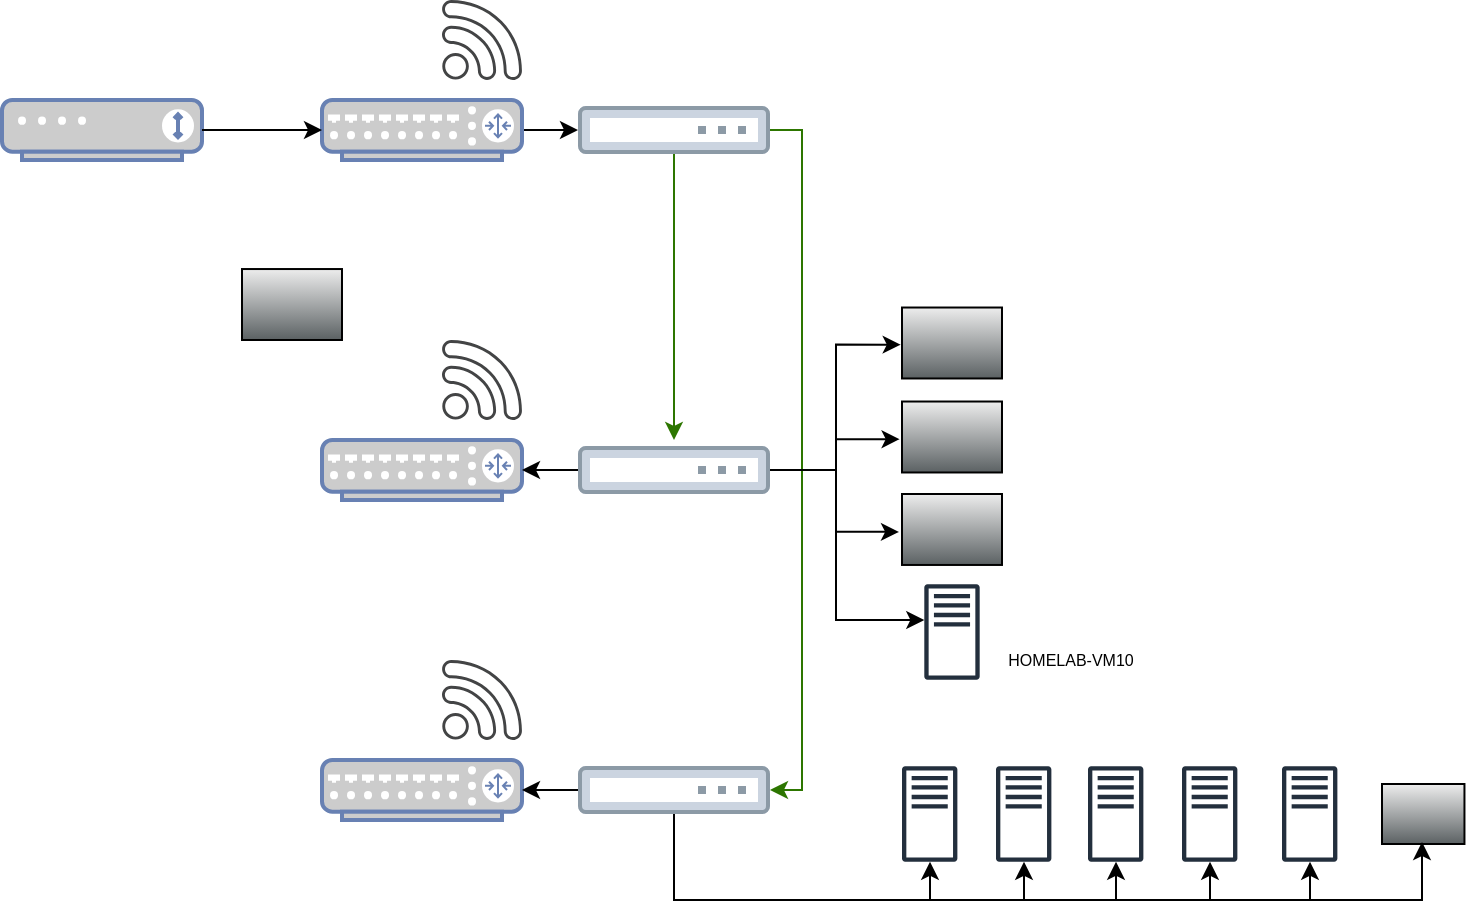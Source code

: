 <mxfile version="28.2.0">
  <diagram name="Page-1" id="qgcxL-gFeJdS697_Zm7y">
    <mxGraphModel dx="826" dy="441" grid="1" gridSize="10" guides="1" tooltips="1" connect="1" arrows="1" fold="1" page="1" pageScale="1" pageWidth="827" pageHeight="1169" math="0" shadow="0">
      <root>
        <mxCell id="0" />
        <mxCell id="1" parent="0" />
        <mxCell id="uwgm3difZ7p0GY9IQW5H-5" value="" style="fontColor=#0066CC;verticalAlign=top;verticalLabelPosition=bottom;labelPosition=center;align=center;html=1;outlineConnect=0;fillColor=#CCCCCC;strokeColor=#6881B3;gradientColor=none;gradientDirection=north;strokeWidth=2;shape=mxgraph.networks.modem;" vertex="1" parent="1">
          <mxGeometry x="30" y="210" width="100" height="30" as="geometry" />
        </mxCell>
        <mxCell id="uwgm3difZ7p0GY9IQW5H-19" style="edgeStyle=orthogonalEdgeStyle;rounded=0;orthogonalLoop=1;jettySize=auto;html=1;entryX=0;entryY=0.5;entryDx=0;entryDy=0;" edge="1" parent="1" source="uwgm3difZ7p0GY9IQW5H-7" target="uwgm3difZ7p0GY9IQW5H-9">
          <mxGeometry relative="1" as="geometry" />
        </mxCell>
        <mxCell id="uwgm3difZ7p0GY9IQW5H-7" value="" style="fontColor=#0066CC;verticalAlign=top;verticalLabelPosition=bottom;labelPosition=center;align=center;html=1;outlineConnect=0;fillColor=#CCCCCC;strokeColor=#6881B3;gradientColor=none;gradientDirection=north;strokeWidth=2;shape=mxgraph.networks.router;" vertex="1" parent="1">
          <mxGeometry x="190" y="210" width="100" height="30" as="geometry" />
        </mxCell>
        <mxCell id="uwgm3difZ7p0GY9IQW5H-20" style="edgeStyle=orthogonalEdgeStyle;rounded=0;orthogonalLoop=1;jettySize=auto;html=1;fillColor=#60a917;strokeColor=#2D7600;" edge="1" parent="1" source="uwgm3difZ7p0GY9IQW5H-9">
          <mxGeometry relative="1" as="geometry">
            <mxPoint x="366" y="380" as="targetPoint" />
          </mxGeometry>
        </mxCell>
        <mxCell id="uwgm3difZ7p0GY9IQW5H-23" style="edgeStyle=orthogonalEdgeStyle;rounded=0;orthogonalLoop=1;jettySize=auto;html=1;entryX=1;entryY=0.5;entryDx=0;entryDy=0;fillColor=#60a917;strokeColor=#2D7600;" edge="1" parent="1" source="uwgm3difZ7p0GY9IQW5H-9" target="uwgm3difZ7p0GY9IQW5H-13">
          <mxGeometry relative="1" as="geometry">
            <Array as="points">
              <mxPoint x="430" y="225" />
              <mxPoint x="430" y="555" />
            </Array>
          </mxGeometry>
        </mxCell>
        <mxCell id="uwgm3difZ7p0GY9IQW5H-9" value="" style="image;aspect=fixed;perimeter=ellipsePerimeter;html=1;align=center;fontSize=12;verticalAlign=top;fontColor=#364149;shadow=0;dashed=0;image=img/lib/cumulus/switch_bare_metal_empty.svg;" vertex="1" parent="1">
          <mxGeometry x="318" y="213" width="96" height="24" as="geometry" />
        </mxCell>
        <mxCell id="uwgm3difZ7p0GY9IQW5H-10" value="" style="fontColor=#0066CC;verticalAlign=top;verticalLabelPosition=bottom;labelPosition=center;align=center;html=1;outlineConnect=0;fillColor=#CCCCCC;strokeColor=#6881B3;gradientColor=none;gradientDirection=north;strokeWidth=2;shape=mxgraph.networks.router;" vertex="1" parent="1">
          <mxGeometry x="190" y="380" width="100" height="30" as="geometry" />
        </mxCell>
        <mxCell id="uwgm3difZ7p0GY9IQW5H-11" value="" style="fontColor=#0066CC;verticalAlign=top;verticalLabelPosition=bottom;labelPosition=center;align=center;html=1;outlineConnect=0;fillColor=#CCCCCC;strokeColor=#6881B3;gradientColor=none;gradientDirection=north;strokeWidth=2;shape=mxgraph.networks.router;" vertex="1" parent="1">
          <mxGeometry x="190" y="540" width="100" height="30" as="geometry" />
        </mxCell>
        <mxCell id="uwgm3difZ7p0GY9IQW5H-41" style="edgeStyle=orthogonalEdgeStyle;rounded=0;orthogonalLoop=1;jettySize=auto;html=1;exitX=1;exitY=0.5;exitDx=0;exitDy=0;" edge="1" parent="1" source="uwgm3difZ7p0GY9IQW5H-12" target="uwgm3difZ7p0GY9IQW5H-40">
          <mxGeometry relative="1" as="geometry">
            <Array as="points">
              <mxPoint x="447" y="395" />
              <mxPoint x="447" y="470" />
            </Array>
          </mxGeometry>
        </mxCell>
        <mxCell id="uwgm3difZ7p0GY9IQW5H-12" value="" style="image;aspect=fixed;perimeter=ellipsePerimeter;html=1;align=center;fontSize=12;verticalAlign=top;fontColor=#364149;shadow=0;dashed=0;image=img/lib/cumulus/switch_bare_metal_empty.svg;" vertex="1" parent="1">
          <mxGeometry x="318" y="383" width="96" height="24" as="geometry" />
        </mxCell>
        <mxCell id="uwgm3difZ7p0GY9IQW5H-24" style="edgeStyle=orthogonalEdgeStyle;rounded=0;orthogonalLoop=1;jettySize=auto;html=1;" edge="1" parent="1" source="uwgm3difZ7p0GY9IQW5H-13" target="uwgm3difZ7p0GY9IQW5H-11">
          <mxGeometry relative="1" as="geometry" />
        </mxCell>
        <mxCell id="uwgm3difZ7p0GY9IQW5H-49" style="edgeStyle=orthogonalEdgeStyle;rounded=0;orthogonalLoop=1;jettySize=auto;html=1;" edge="1" parent="1" source="uwgm3difZ7p0GY9IQW5H-13" target="uwgm3difZ7p0GY9IQW5H-42">
          <mxGeometry relative="1" as="geometry">
            <Array as="points">
              <mxPoint x="366" y="610" />
              <mxPoint x="494" y="610" />
            </Array>
          </mxGeometry>
        </mxCell>
        <mxCell id="uwgm3difZ7p0GY9IQW5H-50" style="edgeStyle=orthogonalEdgeStyle;rounded=0;orthogonalLoop=1;jettySize=auto;html=1;exitX=0.5;exitY=1;exitDx=0;exitDy=0;" edge="1" parent="1" source="uwgm3difZ7p0GY9IQW5H-13" target="uwgm3difZ7p0GY9IQW5H-44">
          <mxGeometry relative="1" as="geometry">
            <Array as="points">
              <mxPoint x="366" y="610" />
              <mxPoint x="541" y="610" />
            </Array>
          </mxGeometry>
        </mxCell>
        <mxCell id="uwgm3difZ7p0GY9IQW5H-51" style="edgeStyle=orthogonalEdgeStyle;rounded=0;orthogonalLoop=1;jettySize=auto;html=1;" edge="1" parent="1" source="uwgm3difZ7p0GY9IQW5H-13" target="uwgm3difZ7p0GY9IQW5H-45">
          <mxGeometry relative="1" as="geometry">
            <Array as="points">
              <mxPoint x="366" y="610" />
              <mxPoint x="587" y="610" />
            </Array>
          </mxGeometry>
        </mxCell>
        <mxCell id="uwgm3difZ7p0GY9IQW5H-52" style="edgeStyle=orthogonalEdgeStyle;rounded=0;orthogonalLoop=1;jettySize=auto;html=1;" edge="1" parent="1" source="uwgm3difZ7p0GY9IQW5H-13" target="uwgm3difZ7p0GY9IQW5H-46">
          <mxGeometry relative="1" as="geometry">
            <Array as="points">
              <mxPoint x="366" y="610" />
              <mxPoint x="634" y="610" />
            </Array>
          </mxGeometry>
        </mxCell>
        <mxCell id="uwgm3difZ7p0GY9IQW5H-56" style="edgeStyle=orthogonalEdgeStyle;rounded=0;orthogonalLoop=1;jettySize=auto;html=1;" edge="1" parent="1" source="uwgm3difZ7p0GY9IQW5H-13" target="uwgm3difZ7p0GY9IQW5H-55">
          <mxGeometry relative="1" as="geometry">
            <Array as="points">
              <mxPoint x="366" y="610" />
              <mxPoint x="684" y="610" />
            </Array>
          </mxGeometry>
        </mxCell>
        <mxCell id="uwgm3difZ7p0GY9IQW5H-13" value="" style="image;aspect=fixed;perimeter=ellipsePerimeter;html=1;align=center;fontSize=12;verticalAlign=top;fontColor=#364149;shadow=0;dashed=0;image=img/lib/cumulus/switch_bare_metal_empty.svg;" vertex="1" parent="1">
          <mxGeometry x="318" y="543" width="96" height="24" as="geometry" />
        </mxCell>
        <mxCell id="uwgm3difZ7p0GY9IQW5H-14" style="edgeStyle=orthogonalEdgeStyle;rounded=0;orthogonalLoop=1;jettySize=auto;html=1;entryX=0;entryY=0.5;entryDx=0;entryDy=0;entryPerimeter=0;" edge="1" parent="1" source="uwgm3difZ7p0GY9IQW5H-5" target="uwgm3difZ7p0GY9IQW5H-7">
          <mxGeometry relative="1" as="geometry" />
        </mxCell>
        <mxCell id="uwgm3difZ7p0GY9IQW5H-18" style="edgeStyle=orthogonalEdgeStyle;rounded=0;orthogonalLoop=1;jettySize=auto;html=1;entryX=1;entryY=0.5;entryDx=0;entryDy=0;entryPerimeter=0;" edge="1" parent="1" source="uwgm3difZ7p0GY9IQW5H-12" target="uwgm3difZ7p0GY9IQW5H-10">
          <mxGeometry relative="1" as="geometry" />
        </mxCell>
        <mxCell id="uwgm3difZ7p0GY9IQW5H-25" value="" style="shape=mxgraph.networks2.icon;aspect=fixed;fillColor=#EDEDED;strokeColor=#000000;gradientColor=#5B6163;network2IconShadow=1;network2bgFillColor=none;labelPosition=center;verticalLabelPosition=bottom;align=center;verticalAlign=top;network2Icon=mxgraph.networks2.pc;network2IconYOffset=-0.059;network2IconW=1.0;network2IconH=0.71;" vertex="1" parent="1">
          <mxGeometry x="480" y="313.76" width="49.995" height="35.48" as="geometry" />
        </mxCell>
        <mxCell id="uwgm3difZ7p0GY9IQW5H-26" value="" style="shape=mxgraph.networks2.icon;aspect=fixed;fillColor=#EDEDED;strokeColor=#000000;gradientColor=#5B6163;network2IconShadow=1;network2bgFillColor=none;labelPosition=center;verticalLabelPosition=bottom;align=center;verticalAlign=top;network2Icon=mxgraph.networks2.pc;network2IconYOffset=-0.059;network2IconW=1.0;network2IconH=0.71;" vertex="1" parent="1">
          <mxGeometry x="480" y="360.76" width="49.995" height="35.48" as="geometry" />
        </mxCell>
        <mxCell id="uwgm3difZ7p0GY9IQW5H-27" value="" style="shape=mxgraph.networks2.icon;aspect=fixed;fillColor=#EDEDED;strokeColor=#000000;gradientColor=#5B6163;network2IconShadow=1;network2bgFillColor=none;labelPosition=center;verticalLabelPosition=bottom;align=center;verticalAlign=top;network2Icon=mxgraph.networks2.pc;network2IconYOffset=-0.059;network2IconW=1.0;network2IconH=0.71;" vertex="1" parent="1">
          <mxGeometry x="480" y="407" width="49.995" height="35.48" as="geometry" />
        </mxCell>
        <mxCell id="uwgm3difZ7p0GY9IQW5H-29" value="" style="shape=mxgraph.networks2.icon;aspect=fixed;fillColor=#EDEDED;strokeColor=#000000;gradientColor=#5B6163;network2IconShadow=1;network2bgFillColor=none;labelPosition=center;verticalLabelPosition=bottom;align=center;verticalAlign=top;network2Icon=mxgraph.networks2.pc;network2IconYOffset=-0.059;network2IconW=1.0;network2IconH=0.71;" vertex="1" parent="1">
          <mxGeometry x="150" y="294.52" width="49.995" height="35.48" as="geometry" />
        </mxCell>
        <mxCell id="uwgm3difZ7p0GY9IQW5H-30" value="" style="sketch=0;pointerEvents=1;shadow=0;dashed=0;html=1;strokeColor=none;fillColor=#434445;aspect=fixed;labelPosition=center;verticalLabelPosition=bottom;verticalAlign=top;align=center;outlineConnect=0;shape=mxgraph.vvd.wi_fi;" vertex="1" parent="1">
          <mxGeometry x="250" y="160" width="40" height="40" as="geometry" />
        </mxCell>
        <mxCell id="uwgm3difZ7p0GY9IQW5H-31" value="" style="sketch=0;pointerEvents=1;shadow=0;dashed=0;html=1;strokeColor=none;fillColor=#434445;aspect=fixed;labelPosition=center;verticalLabelPosition=bottom;verticalAlign=top;align=center;outlineConnect=0;shape=mxgraph.vvd.wi_fi;" vertex="1" parent="1">
          <mxGeometry x="250" y="330" width="40" height="40" as="geometry" />
        </mxCell>
        <mxCell id="uwgm3difZ7p0GY9IQW5H-32" value="" style="sketch=0;pointerEvents=1;shadow=0;dashed=0;html=1;strokeColor=none;fillColor=#434445;aspect=fixed;labelPosition=center;verticalLabelPosition=bottom;verticalAlign=top;align=center;outlineConnect=0;shape=mxgraph.vvd.wi_fi;" vertex="1" parent="1">
          <mxGeometry x="250" y="490" width="40" height="40" as="geometry" />
        </mxCell>
        <mxCell id="uwgm3difZ7p0GY9IQW5H-33" style="edgeStyle=orthogonalEdgeStyle;rounded=0;orthogonalLoop=1;jettySize=auto;html=1;entryX=-0.013;entryY=0.523;entryDx=0;entryDy=0;entryPerimeter=0;" edge="1" parent="1" source="uwgm3difZ7p0GY9IQW5H-12" target="uwgm3difZ7p0GY9IQW5H-25">
          <mxGeometry relative="1" as="geometry" />
        </mxCell>
        <mxCell id="uwgm3difZ7p0GY9IQW5H-34" style="edgeStyle=orthogonalEdgeStyle;rounded=0;orthogonalLoop=1;jettySize=auto;html=1;entryX=-0.024;entryY=0.53;entryDx=0;entryDy=0;entryPerimeter=0;" edge="1" parent="1" source="uwgm3difZ7p0GY9IQW5H-12" target="uwgm3difZ7p0GY9IQW5H-26">
          <mxGeometry relative="1" as="geometry" />
        </mxCell>
        <mxCell id="uwgm3difZ7p0GY9IQW5H-35" style="edgeStyle=orthogonalEdgeStyle;rounded=0;orthogonalLoop=1;jettySize=auto;html=1;entryX=-0.03;entryY=0.534;entryDx=0;entryDy=0;entryPerimeter=0;" edge="1" parent="1" source="uwgm3difZ7p0GY9IQW5H-12" target="uwgm3difZ7p0GY9IQW5H-27">
          <mxGeometry relative="1" as="geometry" />
        </mxCell>
        <mxCell id="uwgm3difZ7p0GY9IQW5H-40" value="" style="sketch=0;outlineConnect=0;fontColor=#232F3E;gradientColor=none;fillColor=#232F3D;strokeColor=none;dashed=0;verticalLabelPosition=bottom;verticalAlign=top;align=center;html=1;fontSize=12;fontStyle=0;aspect=fixed;pointerEvents=1;shape=mxgraph.aws4.traditional_server;" vertex="1" parent="1">
          <mxGeometry x="491.15" y="452" width="27.69" height="48" as="geometry" />
        </mxCell>
        <mxCell id="uwgm3difZ7p0GY9IQW5H-42" value="" style="sketch=0;outlineConnect=0;fontColor=#232F3E;gradientColor=none;fillColor=#232F3D;strokeColor=none;dashed=0;verticalLabelPosition=bottom;verticalAlign=top;align=center;html=1;fontSize=12;fontStyle=0;aspect=fixed;pointerEvents=1;shape=mxgraph.aws4.traditional_server;" vertex="1" parent="1">
          <mxGeometry x="480" y="543" width="27.69" height="48" as="geometry" />
        </mxCell>
        <mxCell id="uwgm3difZ7p0GY9IQW5H-43" value="" style="shape=mxgraph.networks2.icon;aspect=fixed;fillColor=#EDEDED;strokeColor=#000000;gradientColor=#5B6163;network2IconShadow=1;network2bgFillColor=none;labelPosition=center;verticalLabelPosition=bottom;align=center;verticalAlign=top;network2Icon=mxgraph.networks2.cctv;network2IconXOffset=-0.0;network2IconYOffset=-0.035;network2IconW=1.0;network2IconH=0.728;" vertex="1" parent="1">
          <mxGeometry x="720" y="552" width="41.23" height="30" as="geometry" />
        </mxCell>
        <mxCell id="uwgm3difZ7p0GY9IQW5H-44" value="" style="sketch=0;outlineConnect=0;fontColor=#232F3E;gradientColor=none;fillColor=#232F3D;strokeColor=none;dashed=0;verticalLabelPosition=bottom;verticalAlign=top;align=center;html=1;fontSize=12;fontStyle=0;aspect=fixed;pointerEvents=1;shape=mxgraph.aws4.traditional_server;" vertex="1" parent="1">
          <mxGeometry x="527" y="543" width="27.69" height="48" as="geometry" />
        </mxCell>
        <mxCell id="uwgm3difZ7p0GY9IQW5H-45" value="" style="sketch=0;outlineConnect=0;fontColor=#232F3E;gradientColor=none;fillColor=#232F3D;strokeColor=none;dashed=0;verticalLabelPosition=bottom;verticalAlign=top;align=center;html=1;fontSize=12;fontStyle=0;aspect=fixed;pointerEvents=1;shape=mxgraph.aws4.traditional_server;" vertex="1" parent="1">
          <mxGeometry x="573" y="543" width="27.69" height="48" as="geometry" />
        </mxCell>
        <mxCell id="uwgm3difZ7p0GY9IQW5H-46" value="" style="sketch=0;outlineConnect=0;fontColor=#232F3E;gradientColor=none;fillColor=#232F3D;strokeColor=none;dashed=0;verticalLabelPosition=bottom;verticalAlign=top;align=center;html=1;fontSize=12;fontStyle=0;aspect=fixed;pointerEvents=1;shape=mxgraph.aws4.traditional_server;" vertex="1" parent="1">
          <mxGeometry x="620" y="543" width="27.69" height="48" as="geometry" />
        </mxCell>
        <mxCell id="uwgm3difZ7p0GY9IQW5H-54" style="edgeStyle=orthogonalEdgeStyle;rounded=0;orthogonalLoop=1;jettySize=auto;html=1;entryX=0.504;entryY=0.967;entryDx=0;entryDy=0;entryPerimeter=0;" edge="1" parent="1" source="uwgm3difZ7p0GY9IQW5H-13" target="uwgm3difZ7p0GY9IQW5H-43">
          <mxGeometry relative="1" as="geometry">
            <Array as="points">
              <mxPoint x="366" y="610" />
              <mxPoint x="740" y="610" />
              <mxPoint x="740" y="581" />
            </Array>
          </mxGeometry>
        </mxCell>
        <mxCell id="uwgm3difZ7p0GY9IQW5H-55" value="" style="sketch=0;outlineConnect=0;fontColor=#232F3E;gradientColor=none;fillColor=#232F3D;strokeColor=none;dashed=0;verticalLabelPosition=bottom;verticalAlign=top;align=center;html=1;fontSize=12;fontStyle=0;aspect=fixed;pointerEvents=1;shape=mxgraph.aws4.traditional_server;" vertex="1" parent="1">
          <mxGeometry x="670" y="543" width="27.69" height="48" as="geometry" />
        </mxCell>
        <mxCell id="uwgm3difZ7p0GY9IQW5H-57" value="HOMELAB-VM10" style="text;html=1;align=center;verticalAlign=middle;resizable=0;points=[];autosize=1;strokeColor=none;fillColor=none;fontSize=8;" vertex="1" parent="1">
          <mxGeometry x="518.84" y="480" width="90" height="20" as="geometry" />
        </mxCell>
      </root>
    </mxGraphModel>
  </diagram>
</mxfile>

